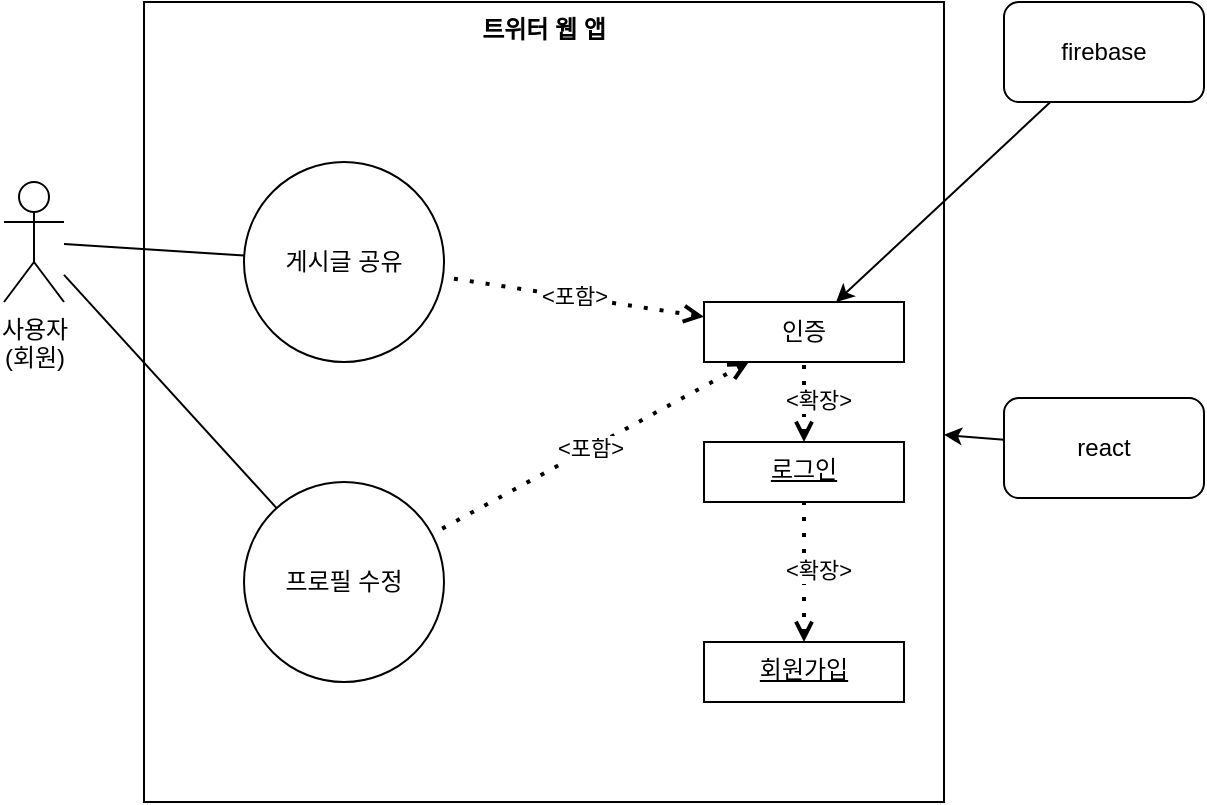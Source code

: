 <mxfile version="20.8.10" type="device"><diagram name="페이지-1" id="gn2Daug9XJeE2kQflPxs"><mxGraphModel dx="728" dy="618" grid="1" gridSize="10" guides="1" tooltips="1" connect="1" arrows="1" fold="1" page="1" pageScale="1" pageWidth="1600" pageHeight="900" math="0" shadow="0"><root><mxCell id="0"/><mxCell id="1" parent="0"/><mxCell id="w6mTnoe_5LUZM0iHnQS9-1" value="&lt;span&gt;트위터 웹 앱&lt;/span&gt;" style="rounded=0;whiteSpace=wrap;html=1;fillColor=none;movable=1;resizable=1;rotatable=1;deletable=1;editable=1;connectable=1;container=1;verticalAlign=top;fontStyle=1" parent="1" vertex="1"><mxGeometry x="170" y="100" width="400" height="400" as="geometry"><mxRectangle x="170" y="100" width="100" height="50" as="alternateBounds"/></mxGeometry></mxCell><mxCell id="w6mTnoe_5LUZM0iHnQS9-4" value="게시글 공유" style="ellipse;whiteSpace=wrap;html=1;fillColor=none;" parent="w6mTnoe_5LUZM0iHnQS9-1" vertex="1"><mxGeometry x="50" y="80" width="100" height="100" as="geometry"/></mxCell><mxCell id="w6mTnoe_5LUZM0iHnQS9-5" value="프로필 수정" style="ellipse;whiteSpace=wrap;html=1;fillColor=none;" parent="w6mTnoe_5LUZM0iHnQS9-1" vertex="1"><mxGeometry x="50" y="240" width="100" height="100" as="geometry"/></mxCell><mxCell id="w6mTnoe_5LUZM0iHnQS9-10" value="&amp;lt;포함&amp;gt;" style="endArrow=none;dashed=1;html=1;dashPattern=1 3;strokeWidth=2;rounded=0;startArrow=open;startFill=0;" parent="w6mTnoe_5LUZM0iHnQS9-1" source="hKpgMVrdfBKt1ZzqLcf0-6" target="w6mTnoe_5LUZM0iHnQS9-4" edge="1"><mxGeometry width="50" height="50" relative="1" as="geometry"><mxPoint x="151.603" y="273.812" as="sourcePoint"/><mxPoint x="218.397" y="238.188" as="targetPoint"/></mxGeometry></mxCell><mxCell id="w6mTnoe_5LUZM0iHnQS9-14" value="&amp;lt;포함&amp;gt;" style="endArrow=none;dashed=1;html=1;dashPattern=1 3;strokeWidth=2;rounded=0;startArrow=open;startFill=0;" parent="w6mTnoe_5LUZM0iHnQS9-1" source="hKpgMVrdfBKt1ZzqLcf0-6" target="w6mTnoe_5LUZM0iHnQS9-5" edge="1"><mxGeometry width="50" height="50" relative="1" as="geometry"><mxPoint x="218.397" y="193.812" as="sourcePoint"/><mxPoint x="151.651" y="158.129" as="targetPoint"/></mxGeometry></mxCell><mxCell id="hKpgMVrdfBKt1ZzqLcf0-6" value="인증" style="rounded=0;whiteSpace=wrap;html=1;fillColor=none;movable=1;resizable=1;rotatable=1;deletable=1;editable=1;connectable=1;glass=0;container=0;verticalAlign=middle;fontStyle=0" vertex="1" parent="w6mTnoe_5LUZM0iHnQS9-1"><mxGeometry x="280" y="150" width="100" height="30" as="geometry"><mxRectangle x="180" y="175" width="200" height="30" as="alternateBounds"/></mxGeometry></mxCell><mxCell id="hKpgMVrdfBKt1ZzqLcf0-11" value="로그인" style="rounded=0;whiteSpace=wrap;html=1;fillColor=none;movable=1;resizable=1;rotatable=1;deletable=1;editable=1;connectable=1;glass=0;container=1;verticalAlign=top;fontStyle=4" vertex="1" collapsed="1" parent="w6mTnoe_5LUZM0iHnQS9-1"><mxGeometry x="280" y="220" width="100" height="30" as="geometry"><mxRectangle x="280" y="220" width="100" height="70" as="alternateBounds"/></mxGeometry></mxCell><mxCell id="hKpgMVrdfBKt1ZzqLcf0-12" value="이메일 입력" style="rounded=0;whiteSpace=wrap;html=1;fillColor=none;movable=1;resizable=1;rotatable=1;deletable=1;editable=1;connectable=1;glass=0;container=0;fontSize=10;" vertex="1" parent="hKpgMVrdfBKt1ZzqLcf0-11"><mxGeometry y="30" width="100" height="20" as="geometry"><mxRectangle x="210" y="250" width="60" height="30" as="alternateBounds"/></mxGeometry></mxCell><mxCell id="hKpgMVrdfBKt1ZzqLcf0-13" value="SNS 연동" style="rounded=0;whiteSpace=wrap;html=1;fillColor=none;movable=1;resizable=1;rotatable=1;deletable=1;editable=1;connectable=1;glass=0;container=0;fontSize=10;" vertex="1" parent="hKpgMVrdfBKt1ZzqLcf0-11"><mxGeometry y="50" width="100" height="20" as="geometry"><mxRectangle x="210" y="250" width="60" height="30" as="alternateBounds"/></mxGeometry></mxCell><mxCell id="hKpgMVrdfBKt1ZzqLcf0-8" value="&lt;u style=&quot;&quot;&gt;회원가입&lt;/u&gt;" style="rounded=0;whiteSpace=wrap;html=1;fillColor=none;movable=1;resizable=1;rotatable=1;deletable=1;editable=1;connectable=1;glass=0;container=1;verticalAlign=top;" vertex="1" collapsed="1" parent="w6mTnoe_5LUZM0iHnQS9-1"><mxGeometry x="280" y="320" width="100" height="30" as="geometry"><mxRectangle x="280" y="320" width="100" height="70" as="alternateBounds"/></mxGeometry></mxCell><mxCell id="hKpgMVrdfBKt1ZzqLcf0-9" value="&lt;font style=&quot;font-size: 10px;&quot;&gt;이메일 입력&lt;/font&gt;" style="rounded=0;whiteSpace=wrap;html=1;fillColor=none;movable=1;resizable=1;rotatable=1;deletable=1;editable=1;connectable=1;glass=0;container=0;" vertex="1" parent="hKpgMVrdfBKt1ZzqLcf0-8"><mxGeometry y="30" width="100" height="20" as="geometry"><mxRectangle x="210" y="250" width="60" height="30" as="alternateBounds"/></mxGeometry></mxCell><mxCell id="hKpgMVrdfBKt1ZzqLcf0-10" value="SNS 연동" style="rounded=0;whiteSpace=wrap;html=1;fillColor=none;movable=1;resizable=1;rotatable=1;deletable=1;editable=1;connectable=1;glass=0;container=0;fontSize=10;" vertex="1" parent="hKpgMVrdfBKt1ZzqLcf0-8"><mxGeometry y="50" width="100" height="20" as="geometry"><mxRectangle x="210" y="250" width="60" height="30" as="alternateBounds"/></mxGeometry></mxCell><mxCell id="hKpgMVrdfBKt1ZzqLcf0-14" value="&amp;lt;확장&amp;gt;" style="endArrow=none;dashed=1;html=1;dashPattern=1 3;strokeWidth=2;rounded=0;startArrow=open;startFill=0;" edge="1" parent="w6mTnoe_5LUZM0iHnQS9-1" source="hKpgMVrdfBKt1ZzqLcf0-11" target="hKpgMVrdfBKt1ZzqLcf0-6"><mxGeometry x="0.043" y="-7" width="50" height="50" relative="1" as="geometry"><mxPoint x="318.096" y="205" as="sourcePoint"/><mxPoint x="155.486" y="279.238" as="targetPoint"/><mxPoint as="offset"/></mxGeometry></mxCell><mxCell id="hKpgMVrdfBKt1ZzqLcf0-15" value="&amp;lt;확장&amp;gt;" style="endArrow=none;dashed=1;html=1;dashPattern=1 3;strokeWidth=2;rounded=0;startArrow=open;startFill=0;" edge="1" parent="w6mTnoe_5LUZM0iHnQS9-1" source="hKpgMVrdfBKt1ZzqLcf0-8" target="hKpgMVrdfBKt1ZzqLcf0-11"><mxGeometry x="0.041" y="-7" width="50" height="50" relative="1" as="geometry"><mxPoint x="292.273" y="270" as="sourcePoint"/><mxPoint x="333.636" y="205" as="targetPoint"/><mxPoint as="offset"/></mxGeometry></mxCell><mxCell id="w6mTnoe_5LUZM0iHnQS9-2" value="사용자&lt;br&gt;(회원)" style="shape=umlActor;verticalLabelPosition=bottom;verticalAlign=top;html=1;outlineConnect=0;" parent="1" vertex="1"><mxGeometry x="100" y="190" width="30" height="60" as="geometry"/></mxCell><mxCell id="w6mTnoe_5LUZM0iHnQS9-12" value="firebase" style="rounded=1;whiteSpace=wrap;html=1;fillColor=none;movable=1;resizable=1;rotatable=1;deletable=1;editable=1;connectable=1;" parent="1" vertex="1"><mxGeometry x="600" y="100" width="100" height="50" as="geometry"/></mxCell><mxCell id="w6mTnoe_5LUZM0iHnQS9-13" value="react" style="rounded=1;whiteSpace=wrap;html=1;fillColor=none;movable=1;resizable=1;rotatable=1;deletable=1;editable=1;connectable=1;glass=0;" parent="1" vertex="1"><mxGeometry x="600" y="298" width="100" height="50" as="geometry"/></mxCell><mxCell id="w6mTnoe_5LUZM0iHnQS9-15" value="" style="endArrow=classic;html=1;rounded=0;" parent="1" source="w6mTnoe_5LUZM0iHnQS9-13" target="w6mTnoe_5LUZM0iHnQS9-1" edge="1"><mxGeometry width="50" height="50" relative="1" as="geometry"><mxPoint x="450" y="340" as="sourcePoint"/><mxPoint x="500" y="290" as="targetPoint"/></mxGeometry></mxCell><mxCell id="w6mTnoe_5LUZM0iHnQS9-16" value="" style="endArrow=classic;html=1;rounded=0;" parent="1" source="w6mTnoe_5LUZM0iHnQS9-12" target="hKpgMVrdfBKt1ZzqLcf0-6" edge="1"><mxGeometry width="50" height="50" relative="1" as="geometry"><mxPoint x="610" y="284.091" as="sourcePoint"/><mxPoint x="560" y="273.182" as="targetPoint"/></mxGeometry></mxCell><mxCell id="w6mTnoe_5LUZM0iHnQS9-17" value="" style="endArrow=none;html=1;rounded=0;" parent="1" source="w6mTnoe_5LUZM0iHnQS9-2" target="w6mTnoe_5LUZM0iHnQS9-4" edge="1"><mxGeometry width="50" height="50" relative="1" as="geometry"><mxPoint x="450" y="300" as="sourcePoint"/><mxPoint x="500" y="250" as="targetPoint"/></mxGeometry></mxCell><mxCell id="w6mTnoe_5LUZM0iHnQS9-18" value="" style="endArrow=none;html=1;rounded=0;" parent="1" source="w6mTnoe_5LUZM0iHnQS9-2" target="w6mTnoe_5LUZM0iHnQS9-5" edge="1"><mxGeometry width="50" height="50" relative="1" as="geometry"><mxPoint x="140" y="226.351" as="sourcePoint"/><mxPoint x="265.038" y="195.937" as="targetPoint"/></mxGeometry></mxCell></root></mxGraphModel></diagram></mxfile>